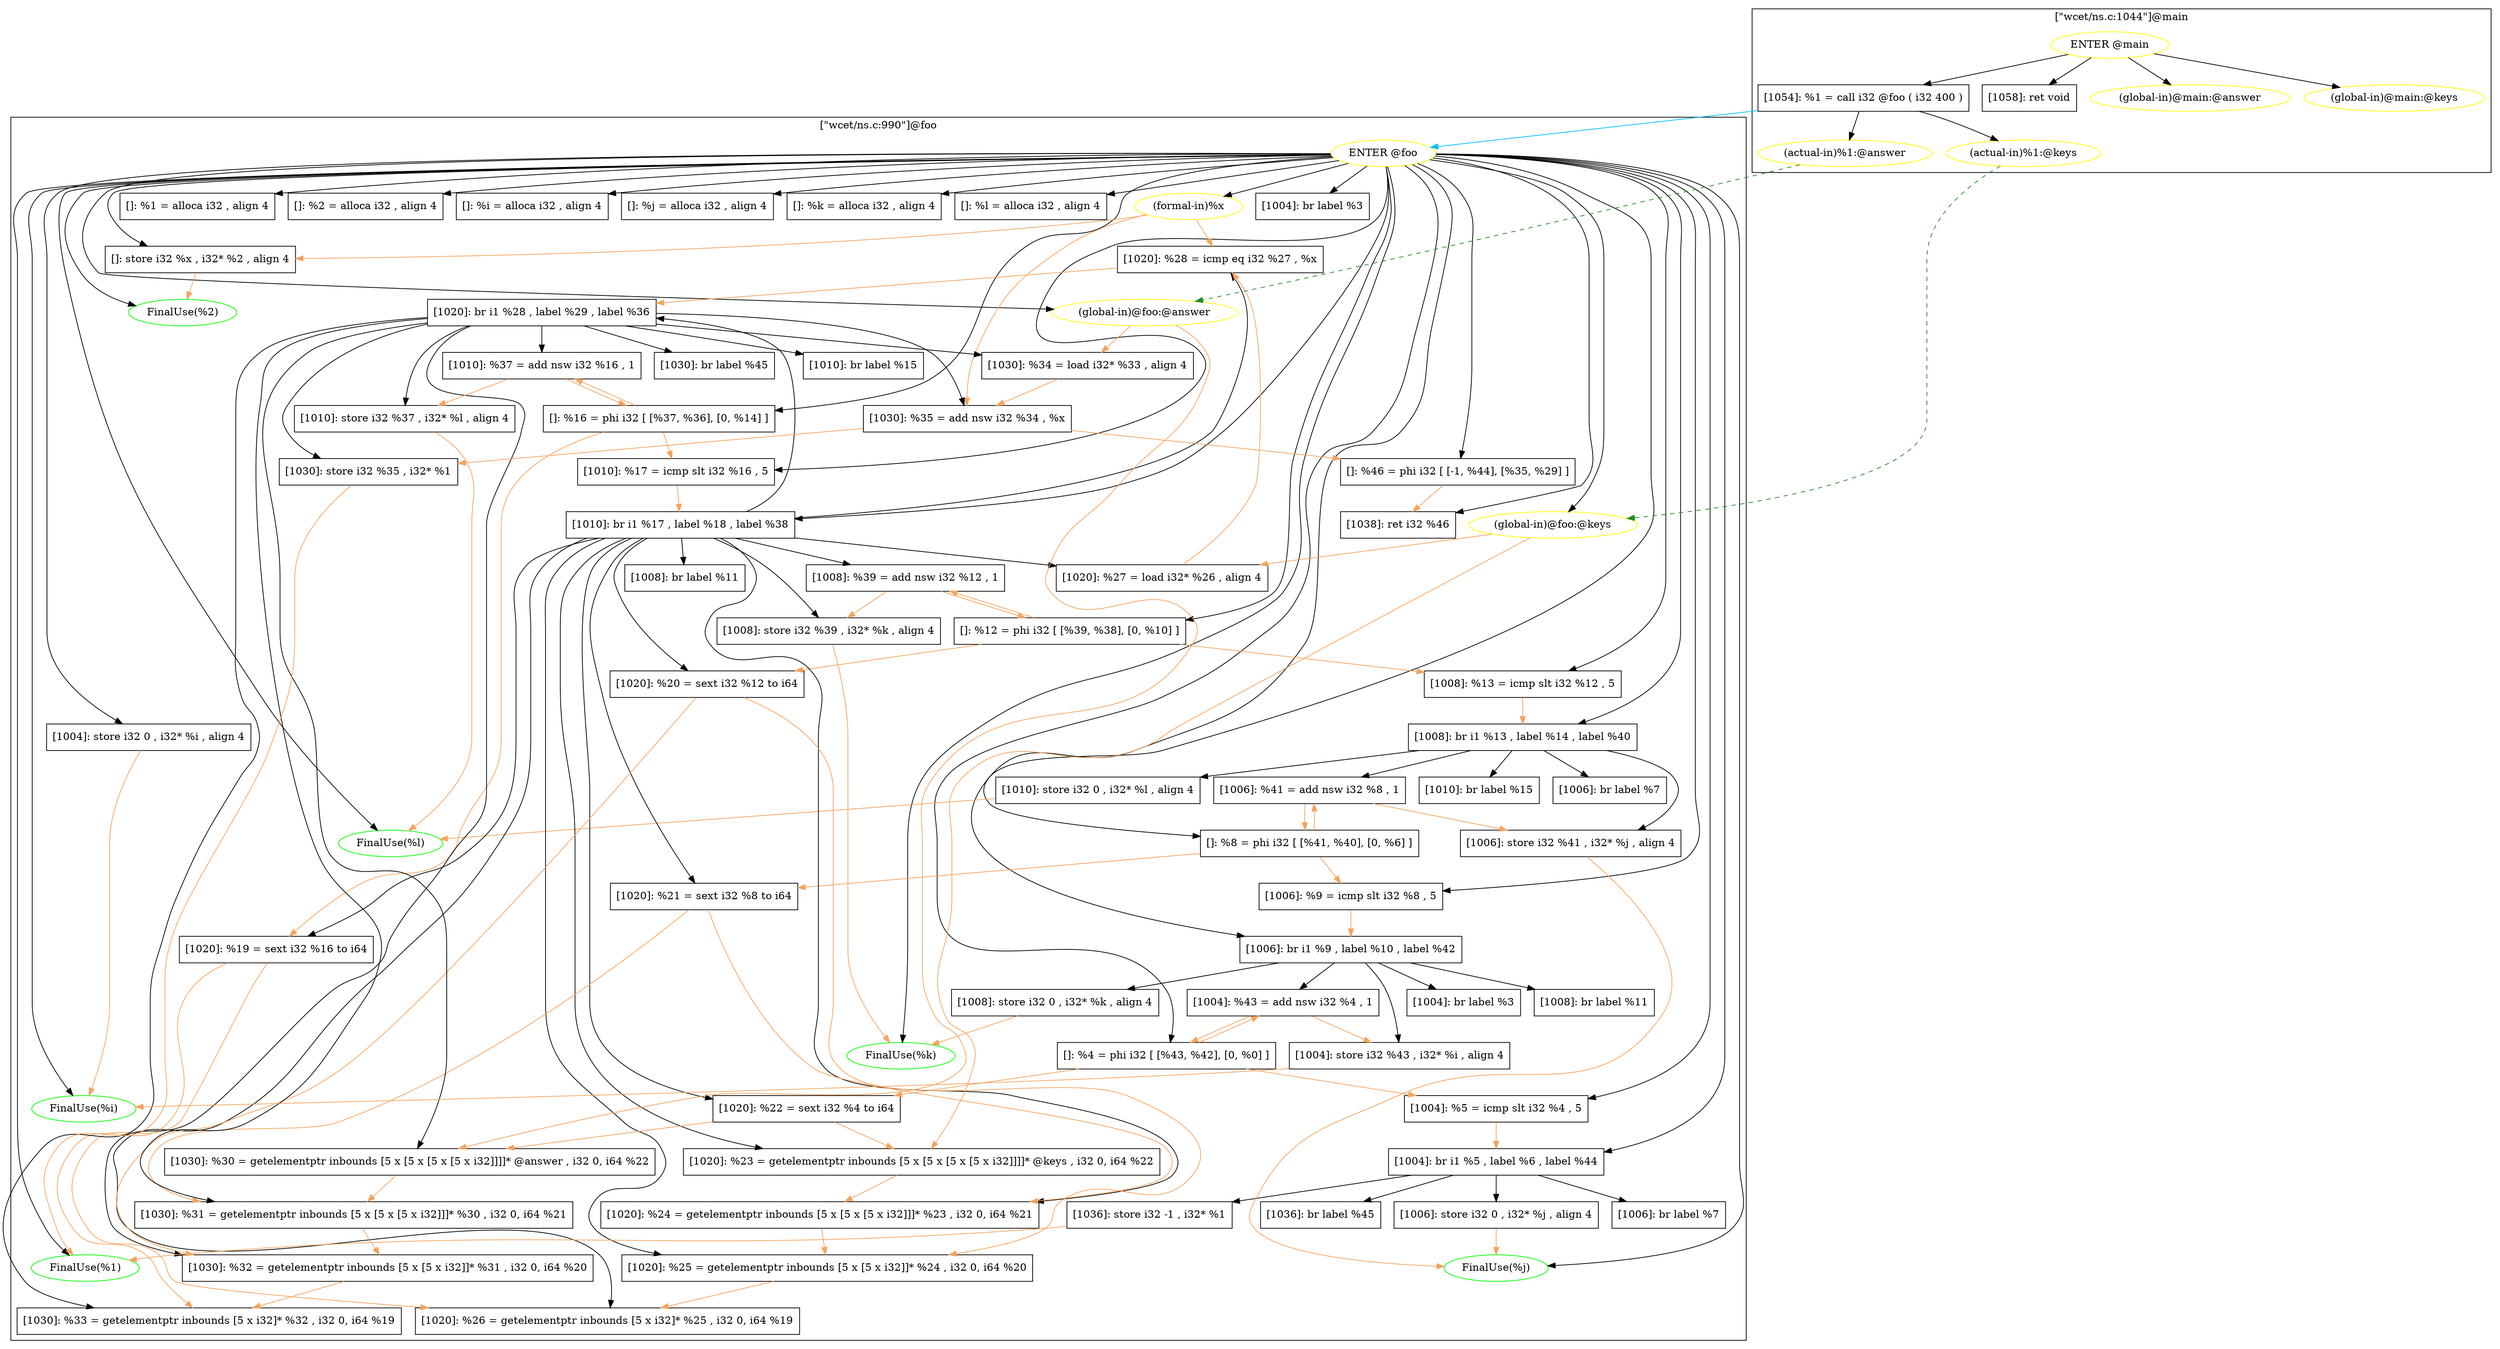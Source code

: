 digraph {
    subgraph cluster_49 {
        graph [label="[\"wcet/ns.c:990\"]@foo"];
        -4611686018427387851 [label="FinalUse(%1)"
                             ,color=green];
        -4611686018427387850 [label="FinalUse(%2)"
                             ,color=green];
        -4611686018427387849 [label="FinalUse(%i)"
                             ,color=green];
        -4611686018427387848 [label="FinalUse(%j)"
                             ,color=green];
        -4611686018427387847 [label="FinalUse(%k)"
                             ,color=green];
        -4611686018427387846 [label="FinalUse(%l)"
                             ,color=green];
        49 [label="ENTER @foo"
           ,color=yellow];
        50 [label="(formal-in)%x"
           ,color=yellow];
        52 [label="[]: %1 = alloca i32 , align 4"
           ,shape=box];
        53 [label="[]: %2 = alloca i32 , align 4"
           ,shape=box];
        54 [label="[]: %i = alloca i32 , align 4"
           ,shape=box];
        55 [label="[]: %j = alloca i32 , align 4"
           ,shape=box];
        56 [label="[]: %k = alloca i32 , align 4"
           ,shape=box];
        57 [label="[]: %l = alloca i32 , align 4"
           ,shape=box];
        58 [label="[]: store i32 %x , i32* %2 , align 4"
           ,shape=box];
        59 [label="[1004]: store i32 0 , i32* %i , align 4"
           ,shape=box];
        60 [label="[1004]: br label %3"
           ,shape=box];
        62 [label="[]: %4 = phi i32 [ [%43, %42], [0, %0] ]"
           ,shape=box];
        63 [label="[1004]: %5 = icmp slt i32 %4 , 5"
           ,shape=box];
        65 [label="[1004]: br i1 %5 , label %6 , label %44"
           ,shape=box];
        67 [label="[1006]: store i32 0 , i32* %j , align 4"
           ,shape=box];
        68 [label="[1006]: br label %7"
           ,shape=box];
        70 [label="[]: %8 = phi i32 [ [%41, %40], [0, %6] ]"
           ,shape=box];
        71 [label="[1006]: %9 = icmp slt i32 %8 , 5"
           ,shape=box];
        72 [label="[1006]: br i1 %9 , label %10 , label %42"
           ,shape=box];
        74 [label="[1008]: store i32 0 , i32* %k , align 4"
           ,shape=box];
        75 [label="[1008]: br label %11"
           ,shape=box];
        77 [label="[]: %12 = phi i32 [ [%39, %38], [0, %10] ]"
           ,shape=box];
        78 [label="[1008]: %13 = icmp slt i32 %12 , 5"
           ,shape=box];
        79 [label="[1008]: br i1 %13 , label %14 , label %40"
           ,shape=box];
        81 [label="[1010]: store i32 0 , i32* %l , align 4"
           ,shape=box];
        82 [label="[1010]: br label %15"
           ,shape=box];
        84 [label="[]: %16 = phi i32 [ [%37, %36], [0, %14] ]"
           ,shape=box];
        85 [label="[1010]: %17 = icmp slt i32 %16 , 5"
           ,shape=box];
        86 [label="[1010]: br i1 %17 , label %18 , label %38"
           ,shape=box];
        88 [label="[1020]: %19 = sext i32 %16 to i64"
           ,shape=box];
        89 [label="[1020]: %20 = sext i32 %12 to i64"
           ,shape=box];
        90 [label="[1020]: %21 = sext i32 %8 to i64"
           ,shape=box];
        91 [label="[1020]: %22 = sext i32 %4 to i64"
           ,shape=box];
        92 [label="[1020]: %23 = getelementptr inbounds [5 x [5 x [5 x [5 x i32]]]]* @keys , i32 0, i64 %22"
           ,shape=box];
        93 [label="[1020]: %24 = getelementptr inbounds [5 x [5 x [5 x i32]]]* %23 , i32 0, i64 %21"
           ,shape=box];
        94 [label="[1020]: %25 = getelementptr inbounds [5 x [5 x i32]]* %24 , i32 0, i64 %20"
           ,shape=box];
        95 [label="[1020]: %26 = getelementptr inbounds [5 x i32]* %25 , i32 0, i64 %19"
           ,shape=box];
        96 [label="[1020]: %27 = load i32* %26 , align 4"
           ,shape=box];
        97 [label="[1020]: %28 = icmp eq i32 %27 , %x"
           ,shape=box];
        98 [label="[1020]: br i1 %28 , label %29 , label %36"
           ,shape=box];
        100 [label="[1030]: %30 = getelementptr inbounds [5 x [5 x [5 x [5 x i32]]]]* @answer , i32 0, i64 %22"
            ,shape=box];
        101 [label="[1030]: %31 = getelementptr inbounds [5 x [5 x [5 x i32]]]* %30 , i32 0, i64 %21"
            ,shape=box];
        102 [label="[1030]: %32 = getelementptr inbounds [5 x [5 x i32]]* %31 , i32 0, i64 %20"
            ,shape=box];
        103 [label="[1030]: %33 = getelementptr inbounds [5 x i32]* %32 , i32 0, i64 %19"
            ,shape=box];
        104 [label="[1030]: %34 = load i32* %33 , align 4"
            ,shape=box];
        105 [label="[1030]: %35 = add nsw i32 %34 , %x"
            ,shape=box];
        106 [label="[1030]: store i32 %35 , i32* %1"
            ,shape=box];
        107 [label="[1030]: br label %45"
            ,shape=box];
        109 [label="[1010]: %37 = add nsw i32 %16 , 1"
            ,shape=box];
        110 [label="[1010]: store i32 %37 , i32* %l , align 4"
            ,shape=box];
        111 [label="[1010]: br label %15"
            ,shape=box];
        113 [label="[1008]: %39 = add nsw i32 %12 , 1"
            ,shape=box];
        114 [label="[1008]: store i32 %39 , i32* %k , align 4"
            ,shape=box];
        115 [label="[1008]: br label %11"
            ,shape=box];
        117 [label="[1006]: %41 = add nsw i32 %8 , 1"
            ,shape=box];
        118 [label="[1006]: store i32 %41 , i32* %j , align 4"
            ,shape=box];
        119 [label="[1006]: br label %7"
            ,shape=box];
        121 [label="[1004]: %43 = add nsw i32 %4 , 1"
            ,shape=box];
        122 [label="[1004]: store i32 %43 , i32* %i , align 4"
            ,shape=box];
        123 [label="[1004]: br label %3"
            ,shape=box];
        126 [label="[1036]: store i32 -1 , i32* %1"
            ,shape=box];
        127 [label="[1036]: br label %45"
            ,shape=box];
        129 [label="[]: %46 = phi i32 [ [-1, %44], [%35, %29] ]"
            ,shape=box];
        130 [label="[1038]: ret i32 %46"
            ,shape=box];
        384307168202282276 [label="(global-in)@foo:@answer"
                           ,color=yellow];
        4611686018427387854 [label="(global-in)@foo:@keys"
                            ,color=yellow];
    }
    subgraph cluster_131 {
        graph [label="[\"wcet/ns.c:1044\"]@main"];
        131 [label="ENTER @main"
            ,color=yellow];
        133 [label="[1054]: %1 = call i32 @foo ( i32 400 )"
            ,shape=box];
        135 [label="[1058]: ret void"
            ,shape=box];
        271275648142787390 [label="(actual-in)%1:@answer"
                           ,color=yellow];
        384307168202282194 [label="(global-in)@main:@answer"
                           ,color=yellow];
        768614336404564517 [label="(actual-in)%1:@keys"
                           ,color=yellow];
        4611686018427387772 [label="(global-in)@main:@keys"
                            ,color=yellow];
    }
    49 -> -4611686018427387851 [color=black];
    49 -> -4611686018427387850 [color=black];
    49 -> -4611686018427387849 [color=black];
    49 -> -4611686018427387848 [color=black];
    49 -> -4611686018427387847 [color=black];
    49 -> -4611686018427387846 [color=black];
    49 -> 50 [color=black];
    49 -> 52 [color=black];
    49 -> 53 [color=black];
    49 -> 54 [color=black];
    49 -> 55 [color=black];
    49 -> 56 [color=black];
    49 -> 57 [color=black];
    49 -> 58 [color=black];
    49 -> 59 [color=black];
    49 -> 60 [color=black];
    49 -> 62 [color=black];
    49 -> 63 [color=black];
    49 -> 65 [color=black];
    49 -> 70 [color=black];
    49 -> 71 [color=black];
    49 -> 72 [color=black];
    49 -> 77 [color=black];
    49 -> 78 [color=black];
    49 -> 79 [color=black];
    49 -> 84 [color=black];
    49 -> 85 [color=black];
    49 -> 86 [color=black];
    49 -> 129 [color=black];
    49 -> 130 [color=black];
    49 -> 384307168202282276 [color=black];
    49 -> 4611686018427387854 [color=black];
    50 -> 58 [color=sandybrown];
    50 -> 97 [color=sandybrown];
    50 -> 105 [color=sandybrown];
    58 -> -4611686018427387850 [color=sandybrown];
    59 -> -4611686018427387849 [color=sandybrown];
    62 -> 63 [color=sandybrown];
    62 -> 91 [color=sandybrown];
    62 -> 121 [color=sandybrown];
    63 -> 65 [color=sandybrown];
    65 -> 67 [color=black];
    65 -> 68 [color=black];
    65 -> 126 [color=black];
    65 -> 127 [color=black];
    67 -> -4611686018427387848 [color=sandybrown];
    70 -> 71 [color=sandybrown];
    70 -> 90 [color=sandybrown];
    70 -> 117 [color=sandybrown];
    71 -> 72 [color=sandybrown];
    72 -> 74 [color=black];
    72 -> 75 [color=black];
    72 -> 121 [color=black];
    72 -> 122 [color=black];
    72 -> 123 [color=black];
    74 -> -4611686018427387847 [color=sandybrown];
    77 -> 78 [color=sandybrown];
    77 -> 89 [color=sandybrown];
    77 -> 113 [color=sandybrown];
    78 -> 79 [color=sandybrown];
    79 -> 81 [color=black];
    79 -> 82 [color=black];
    79 -> 117 [color=black];
    79 -> 118 [color=black];
    79 -> 119 [color=black];
    81 -> -4611686018427387846 [color=sandybrown];
    84 -> 85 [color=sandybrown];
    84 -> 88 [color=sandybrown];
    84 -> 109 [color=sandybrown];
    85 -> 86 [color=sandybrown];
    86 -> 88 [color=black];
    86 -> 89 [color=black];
    86 -> 90 [color=black];
    86 -> 91 [color=black];
    86 -> 92 [color=black];
    86 -> 93 [color=black];
    86 -> 94 [color=black];
    86 -> 95 [color=black];
    86 -> 96 [color=black];
    86 -> 97 [color=black];
    86 -> 98 [color=black];
    86 -> 113 [color=black];
    86 -> 114 [color=black];
    86 -> 115 [color=black];
    88 -> 95 [color=sandybrown];
    88 -> 103 [color=sandybrown];
    89 -> 94 [color=sandybrown];
    89 -> 102 [color=sandybrown];
    90 -> 93 [color=sandybrown];
    90 -> 101 [color=sandybrown];
    91 -> 92 [color=sandybrown];
    91 -> 100 [color=sandybrown];
    92 -> 93 [color=sandybrown];
    93 -> 94 [color=sandybrown];
    94 -> 95 [color=sandybrown];
    96 -> 97 [color=sandybrown];
    97 -> 98 [color=sandybrown];
    98 -> 100 [color=black];
    98 -> 101 [color=black];
    98 -> 102 [color=black];
    98 -> 103 [color=black];
    98 -> 104 [color=black];
    98 -> 105 [color=black];
    98 -> 106 [color=black];
    98 -> 107 [color=black];
    98 -> 109 [color=black];
    98 -> 110 [color=black];
    98 -> 111 [color=black];
    100 -> 101 [color=sandybrown];
    101 -> 102 [color=sandybrown];
    102 -> 103 [color=sandybrown];
    104 -> 105 [color=sandybrown];
    105 -> 106 [color=sandybrown];
    105 -> 129 [color=sandybrown];
    106 -> -4611686018427387851 [color=sandybrown];
    109 -> 84 [color=sandybrown];
    109 -> 110 [color=sandybrown];
    110 -> -4611686018427387846 [color=sandybrown];
    113 -> 77 [color=sandybrown];
    113 -> 114 [color=sandybrown];
    114 -> -4611686018427387847 [color=sandybrown];
    117 -> 70 [color=sandybrown];
    117 -> 118 [color=sandybrown];
    118 -> -4611686018427387848 [color=sandybrown];
    121 -> 62 [color=sandybrown];
    121 -> 122 [color=sandybrown];
    122 -> -4611686018427387849 [color=sandybrown];
    126 -> -4611686018427387851 [color=sandybrown];
    129 -> 130 [color=sandybrown];
    131 -> 133 [color=black];
    131 -> 135 [color=black];
    131 -> 384307168202282194 [color=black];
    131 -> 4611686018427387772 [color=black];
    133 -> 49 [color=deepskyblue];
    133 -> 271275648142787390 [color=black];
    133 -> 768614336404564517 [color=black];
    271275648142787390 -> 384307168202282276 [style=dashed
                                             ,color=forestgreen];
    384307168202282276 -> 100 [color=sandybrown];
    384307168202282276 -> 104 [color=sandybrown];
    768614336404564517 -> 4611686018427387854 [style=dashed
                                              ,color=forestgreen];
    4611686018427387854 -> 92 [color=sandybrown];
    4611686018427387854 -> 96 [color=sandybrown];
}